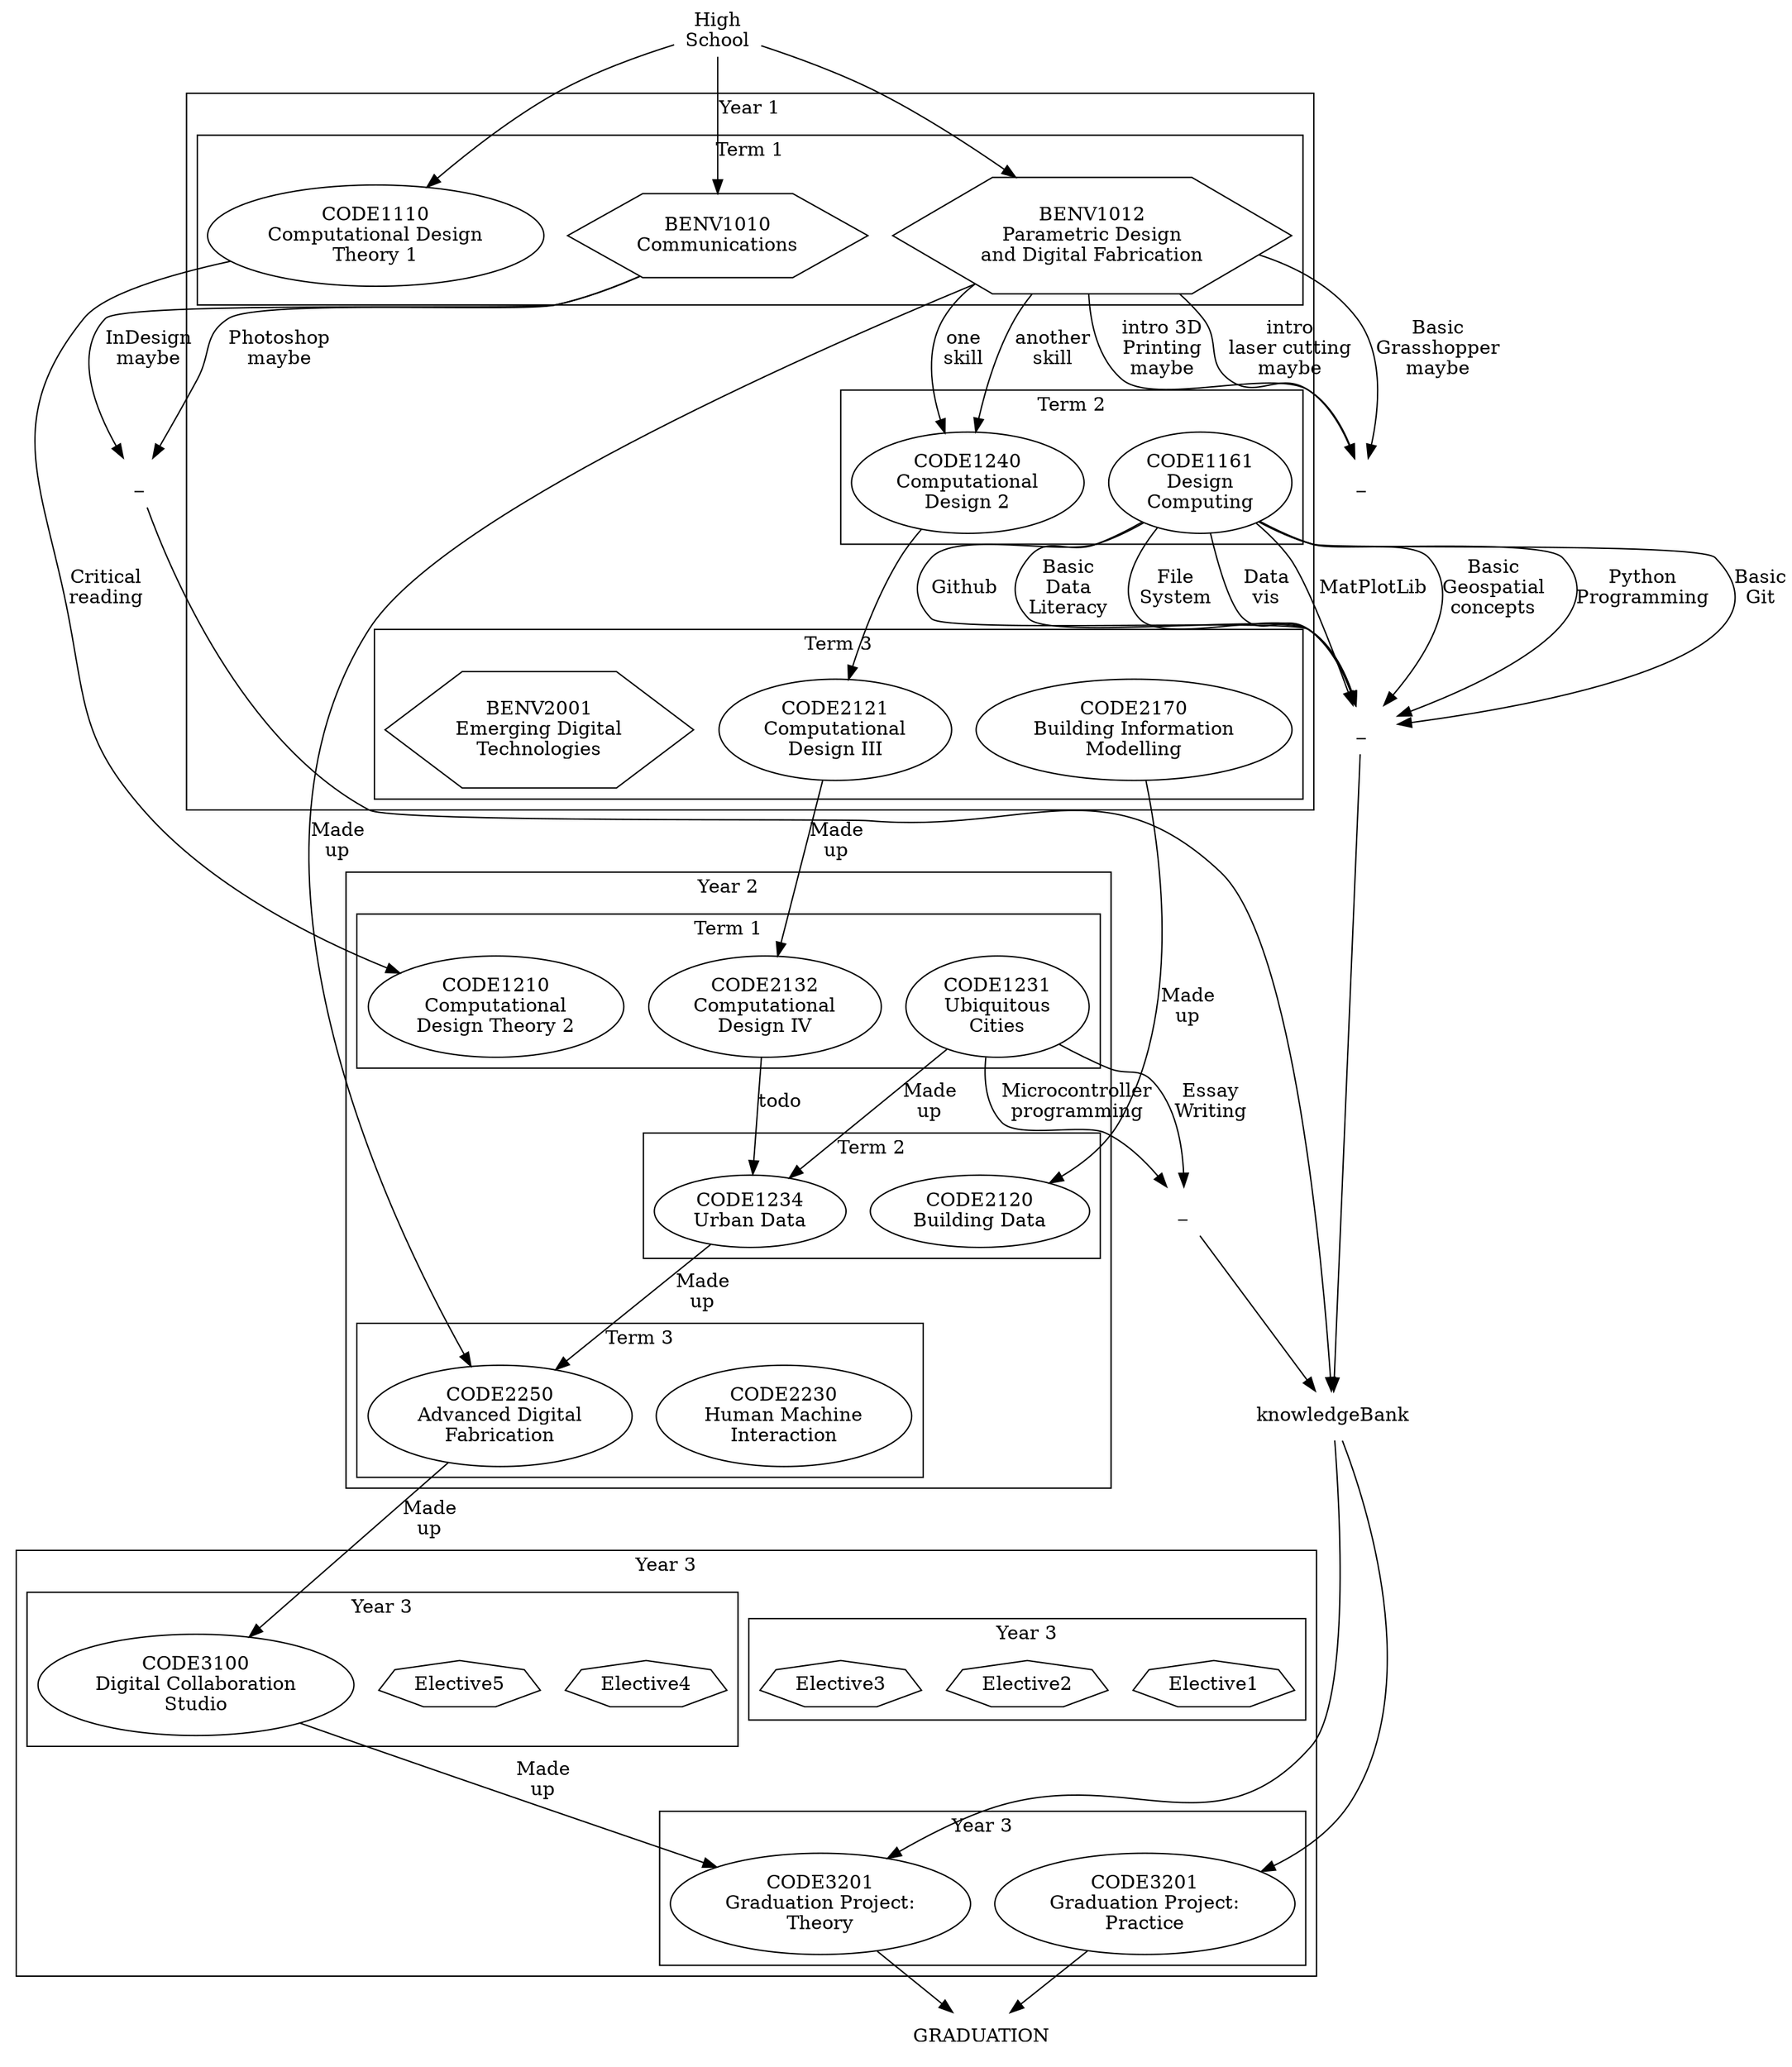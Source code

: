 digraph G {
    // rankdir=LR; // Delete the slashes if you prefer this to run left to right
    HighSchool [label="High\nSchool" shape=plaintext]
    HighSchool -> BENV1012
    HighSchool -> BENV1010
    HighSchool -> CODE1110
    
    subgraph cluster_y1 {
        label = "Year 1";
        subgraph cluster_y1_t1 {
            label = "Term 1";
            BENV1012 [label="BENV1012\nParametric Design\nand Digital Fabrication" shape=hexagon]
            BENV1010 [label="BENV1010\nCommunications" shape=hexagon]
            CODE1110 [label="CODE1110\nComputational Design\nTheory 1"]
            rank = same; BENV1012; BENV1010; CODE1110;
          }
          subgraph cluster_y1_t2 {
            label = "Term 2";
            CODE1240 [label="CODE1240\nComputational\nDesign 2"]
            CODE1161 [label="CODE1161\nDesign\nComputing"]
            rank = same; CODE1240; CODE1161;
          }
          subgraph cluster_y1_t3 {
              label = "Term 3";
              CODE2121 [label="CODE2121\nComputational\nDesign III"]
              CODE2170 [label="CODE2170\nBuilding Information\nModelling"]
              BENV2001 [label="BENV2001\nEmerging Digital\nTechnologies" shape=hexagon]
              rank = same; CODE2170; CODE2121; BENV2001;
          }
    }
    BENV1012 -> CODE1240 [label="one\nskill"]
    BENV1012 -> CODE1240 [label="another\nskill"]
    CODE1240 -> CODE2121
    
    // Design Computing intoduces these skills
    dummy1161 [label="_" shape=plaintext] //Placeholder for skills that don't go anywhere yet
    CODE1161 -> dummy1161 [label="Python\nProgramming"]
    CODE1161 -> dummy1161 [label="Basic\nGit"]
    CODE1161 -> dummy1161 [label="Github"]
    CODE1161 -> dummy1161 [label="Basic\nData\nLiteracy"]
    CODE1161 -> dummy1161 [label="File\nSystem"]
    CODE1161 -> dummy1161 [label="Data\nvis"]
    CODE1161 -> dummy1161 [label="MatPlotLib"]
    CODE1161 -> dummy1161 [label="Basic\nGeospatial\nconcepts"]
    
    // Parametric Design and Digital Fabrication intoduces these skills
    dummyBENV1012 [label="_" shape=plaintext] //Placeholder for skills that don't go anywhere yet
    BENV1012 -> dummyBENV1012 [label="Basic\nGrasshopper\nmaybe"]
    BENV1012 -> dummyBENV1012 [label="intro 3D\nPrinting\nmaybe"]
    BENV1012 -> dummyBENV1012 [label="intro\nlaser cutting\nmaybe"]
    
    // Communications intoduces these skills
    dummyBENV1010 [label="_" shape=plaintext] //Placeholder for skills that don't go anywhere yet
    BENV1010 -> dummyBENV1010 [label="Photoshop\nmaybe"]
    BENV1010 -> dummyBENV1010 [label="InDesign\nmaybe"]
    
    
    subgraph cluster_y2 {
        label = "Year 2";
        subgraph cluster_y2_t1 {
            label = "Term 1";
            CODE2132 [label="CODE2132\nComputational\nDesign IV"]
            CODE1210 [label="CODE1210\nComputational\nDesign Theory 2"]
            CODE1231 [label="CODE1231\nUbiquitous\nCities"]
            rank = same; CODE2132; CODE1210; CODE1231;
        }
        subgraph cluster_y2_t2 {
            label = "Term 2";
            CODE2120 [label="CODE2120\nBuilding Data"]
            CODE1234 [label="CODE1234\nUrban Data"]
            rank = same; CODE2120; CODE1234;
        }
        subgraph cluster_y2_t3 {
            label = "Term 3";
            CODE2230 [label="CODE2230\nHuman Machine\nInteraction"]
            CODE2250 [label="CODE2250\nAdvanced Digital\nFabrication"]
            rank = same; CODE2230;
        }
    }
    // Ubiquitous Cities intoduces these skills
    dummy1231 [label="_" shape=plaintext] //Placeholder for skills that don't go anywhere yet
    CODE1231 -> dummy1231 [label="Microcontroller\nprogramming"]
    CODE1231 -> dummy1231 [label="Essay\nWriting"]
    
    CODE2170 -> CODE2120 [label="Made\nup"]
    CODE1110 -> CODE1210 [label="Critical\nreading"]
    CODE2121 -> CODE2132 [label="Made\nup"]
    BENV1012 -> CODE2250 [label="Made\nup"]
    CODE1231 -> CODE1234 [label="Made\nup"]
    CODE1234 -> CODE2250 [label="Made\nup"]

    subgraph cluster_y3 {
        label = "Year 3";
        subgraph cluster_y3_t1 {
            Elective1 [shape=septagon]
            Elective2 [shape=septagon]
            Elective3 [shape=septagon]
        }
        subgraph cluster_y3_t2 {
            Elective4 [shape=septagon]
            Elective5 [shape=septagon]
            CODE3100 [label="CODE3100\nDigital Collaboration\nStudio"]
        }
        subgraph cluster_y3_t3 {
            CODE3201 [label="CODE3201\nGraduation Project:\nTheory"]
            CODE3202 [label="CODE3201\nGraduation Project:\nPractice"]
        }
    }
    CODE2132 -> CODE1234 [label="todo"]
    
    knowledgeBank [shape=plaintext]
    dummy1231 -> knowledgeBank
    dummy1161 -> knowledgeBank
    dummyBENV1010 -> knowledgeBank
    knowledgeBank -> CODE3202
    knowledgeBank -> CODE3201

    GRADUATION [shape=plaintext]
    CODE2250 -> CODE3100 [label="Made\nup"]
    CODE3100 -> CODE3201 [label="Made\nup"]
    CODE3202 -> GRADUATION
    CODE3201 -> GRADUATION
}
